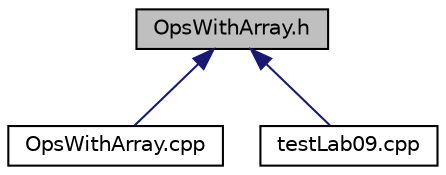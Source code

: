 digraph "OpsWithArray.h"
{
  edge [fontname="Helvetica",fontsize="10",labelfontname="Helvetica",labelfontsize="10"];
  node [fontname="Helvetica",fontsize="10",shape=record];
  Node1 [label="OpsWithArray.h",height=0.2,width=0.4,color="black", fillcolor="grey75", style="filled", fontcolor="black"];
  Node1 -> Node2 [dir="back",color="midnightblue",fontsize="10",style="solid",fontname="Helvetica"];
  Node2 [label="OpsWithArray.cpp",height=0.2,width=0.4,color="black", fillcolor="white", style="filled",URL="$_ops_with_array_8cpp.html"];
  Node1 -> Node3 [dir="back",color="midnightblue",fontsize="10",style="solid",fontname="Helvetica"];
  Node3 [label="testLab09.cpp",height=0.2,width=0.4,color="black", fillcolor="white", style="filled",URL="$test_lab09_8cpp.html"];
}
